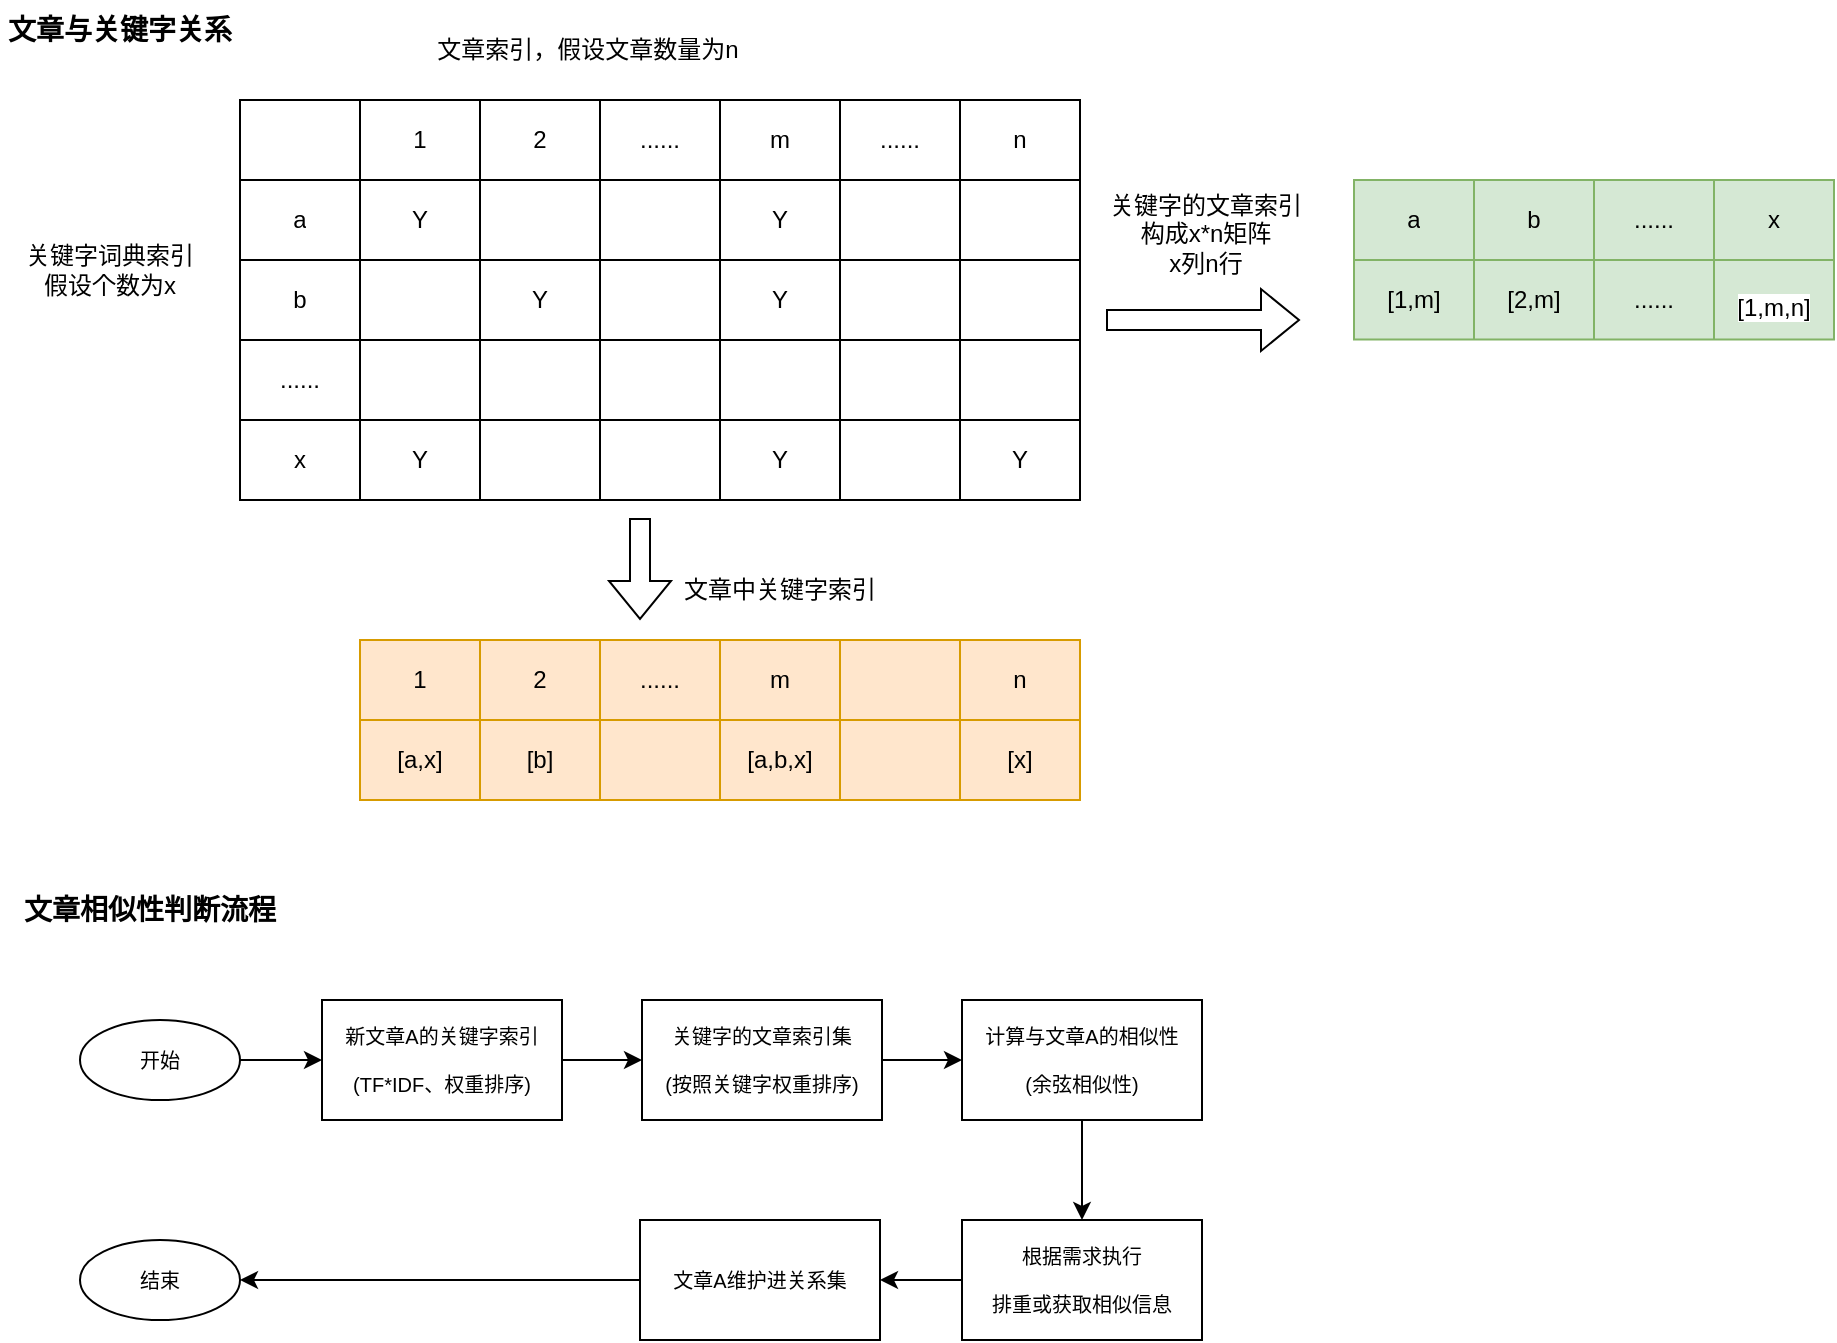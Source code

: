 <mxfile version="20.5.1" type="github">
  <diagram id="DIAP0rgEsRP4YWkrVaqc" name="Page-1">
    <mxGraphModel dx="931" dy="455" grid="0" gridSize="10" guides="1" tooltips="1" connect="1" arrows="1" fold="1" page="0" pageScale="1" pageWidth="827" pageHeight="1169" math="0" shadow="0">
      <root>
        <mxCell id="0" />
        <mxCell id="1" parent="0" />
        <mxCell id="4ttfHNu47AGCeJMSHEzC-1" value="" style="shape=table;startSize=0;container=1;collapsible=0;childLayout=tableLayout;" parent="1" vertex="1">
          <mxGeometry x="200" y="180" width="420" height="200" as="geometry" />
        </mxCell>
        <mxCell id="4ttfHNu47AGCeJMSHEzC-2" value="" style="shape=tableRow;horizontal=0;startSize=0;swimlaneHead=0;swimlaneBody=0;top=0;left=0;bottom=0;right=0;collapsible=0;dropTarget=0;fillColor=none;points=[[0,0.5],[1,0.5]];portConstraint=eastwest;" parent="4ttfHNu47AGCeJMSHEzC-1" vertex="1">
          <mxGeometry width="420" height="40" as="geometry" />
        </mxCell>
        <mxCell id="4ttfHNu47AGCeJMSHEzC-3" value="" style="shape=partialRectangle;html=1;whiteSpace=wrap;connectable=0;overflow=hidden;fillColor=none;top=0;left=0;bottom=0;right=0;pointerEvents=1;" parent="4ttfHNu47AGCeJMSHEzC-2" vertex="1">
          <mxGeometry width="60" height="40" as="geometry">
            <mxRectangle width="60" height="40" as="alternateBounds" />
          </mxGeometry>
        </mxCell>
        <mxCell id="4ttfHNu47AGCeJMSHEzC-4" value="1" style="shape=partialRectangle;html=1;whiteSpace=wrap;connectable=0;overflow=hidden;fillColor=none;top=0;left=0;bottom=0;right=0;pointerEvents=1;" parent="4ttfHNu47AGCeJMSHEzC-2" vertex="1">
          <mxGeometry x="60" width="60" height="40" as="geometry">
            <mxRectangle width="60" height="40" as="alternateBounds" />
          </mxGeometry>
        </mxCell>
        <mxCell id="4ttfHNu47AGCeJMSHEzC-5" value="2" style="shape=partialRectangle;html=1;whiteSpace=wrap;connectable=0;overflow=hidden;fillColor=none;top=0;left=0;bottom=0;right=0;pointerEvents=1;" parent="4ttfHNu47AGCeJMSHEzC-2" vertex="1">
          <mxGeometry x="120" width="60" height="40" as="geometry">
            <mxRectangle width="60" height="40" as="alternateBounds" />
          </mxGeometry>
        </mxCell>
        <mxCell id="4ttfHNu47AGCeJMSHEzC-6" value="......" style="shape=partialRectangle;html=1;whiteSpace=wrap;connectable=0;overflow=hidden;fillColor=none;top=0;left=0;bottom=0;right=0;pointerEvents=1;" parent="4ttfHNu47AGCeJMSHEzC-2" vertex="1">
          <mxGeometry x="180" width="60" height="40" as="geometry">
            <mxRectangle width="60" height="40" as="alternateBounds" />
          </mxGeometry>
        </mxCell>
        <mxCell id="4ttfHNu47AGCeJMSHEzC-7" value="m" style="shape=partialRectangle;html=1;whiteSpace=wrap;connectable=0;overflow=hidden;fillColor=none;top=0;left=0;bottom=0;right=0;pointerEvents=1;" parent="4ttfHNu47AGCeJMSHEzC-2" vertex="1">
          <mxGeometry x="240" width="60" height="40" as="geometry">
            <mxRectangle width="60" height="40" as="alternateBounds" />
          </mxGeometry>
        </mxCell>
        <mxCell id="4ttfHNu47AGCeJMSHEzC-8" value="......" style="shape=partialRectangle;html=1;whiteSpace=wrap;connectable=0;overflow=hidden;fillColor=none;top=0;left=0;bottom=0;right=0;pointerEvents=1;" parent="4ttfHNu47AGCeJMSHEzC-2" vertex="1">
          <mxGeometry x="300" width="60" height="40" as="geometry">
            <mxRectangle width="60" height="40" as="alternateBounds" />
          </mxGeometry>
        </mxCell>
        <mxCell id="4ttfHNu47AGCeJMSHEzC-9" value="n" style="shape=partialRectangle;html=1;whiteSpace=wrap;connectable=0;overflow=hidden;fillColor=none;top=0;left=0;bottom=0;right=0;pointerEvents=1;" parent="4ttfHNu47AGCeJMSHEzC-2" vertex="1">
          <mxGeometry x="360" width="60" height="40" as="geometry">
            <mxRectangle width="60" height="40" as="alternateBounds" />
          </mxGeometry>
        </mxCell>
        <mxCell id="4ttfHNu47AGCeJMSHEzC-10" value="" style="shape=tableRow;horizontal=0;startSize=0;swimlaneHead=0;swimlaneBody=0;top=0;left=0;bottom=0;right=0;collapsible=0;dropTarget=0;fillColor=none;points=[[0,0.5],[1,0.5]];portConstraint=eastwest;" parent="4ttfHNu47AGCeJMSHEzC-1" vertex="1">
          <mxGeometry y="40" width="420" height="40" as="geometry" />
        </mxCell>
        <mxCell id="4ttfHNu47AGCeJMSHEzC-11" value="a" style="shape=partialRectangle;html=1;whiteSpace=wrap;connectable=0;overflow=hidden;fillColor=none;top=0;left=0;bottom=0;right=0;pointerEvents=1;" parent="4ttfHNu47AGCeJMSHEzC-10" vertex="1">
          <mxGeometry width="60" height="40" as="geometry">
            <mxRectangle width="60" height="40" as="alternateBounds" />
          </mxGeometry>
        </mxCell>
        <mxCell id="4ttfHNu47AGCeJMSHEzC-12" value="Y" style="shape=partialRectangle;html=1;whiteSpace=wrap;connectable=0;overflow=hidden;fillColor=none;top=0;left=0;bottom=0;right=0;pointerEvents=1;" parent="4ttfHNu47AGCeJMSHEzC-10" vertex="1">
          <mxGeometry x="60" width="60" height="40" as="geometry">
            <mxRectangle width="60" height="40" as="alternateBounds" />
          </mxGeometry>
        </mxCell>
        <mxCell id="4ttfHNu47AGCeJMSHEzC-13" value="" style="shape=partialRectangle;html=1;whiteSpace=wrap;connectable=0;overflow=hidden;fillColor=none;top=0;left=0;bottom=0;right=0;pointerEvents=1;" parent="4ttfHNu47AGCeJMSHEzC-10" vertex="1">
          <mxGeometry x="120" width="60" height="40" as="geometry">
            <mxRectangle width="60" height="40" as="alternateBounds" />
          </mxGeometry>
        </mxCell>
        <mxCell id="4ttfHNu47AGCeJMSHEzC-14" value="" style="shape=partialRectangle;html=1;whiteSpace=wrap;connectable=0;overflow=hidden;fillColor=none;top=0;left=0;bottom=0;right=0;pointerEvents=1;" parent="4ttfHNu47AGCeJMSHEzC-10" vertex="1">
          <mxGeometry x="180" width="60" height="40" as="geometry">
            <mxRectangle width="60" height="40" as="alternateBounds" />
          </mxGeometry>
        </mxCell>
        <mxCell id="4ttfHNu47AGCeJMSHEzC-15" value="Y" style="shape=partialRectangle;html=1;whiteSpace=wrap;connectable=0;overflow=hidden;fillColor=none;top=0;left=0;bottom=0;right=0;pointerEvents=1;" parent="4ttfHNu47AGCeJMSHEzC-10" vertex="1">
          <mxGeometry x="240" width="60" height="40" as="geometry">
            <mxRectangle width="60" height="40" as="alternateBounds" />
          </mxGeometry>
        </mxCell>
        <mxCell id="4ttfHNu47AGCeJMSHEzC-16" value="" style="shape=partialRectangle;html=1;whiteSpace=wrap;connectable=0;overflow=hidden;fillColor=none;top=0;left=0;bottom=0;right=0;pointerEvents=1;" parent="4ttfHNu47AGCeJMSHEzC-10" vertex="1">
          <mxGeometry x="300" width="60" height="40" as="geometry">
            <mxRectangle width="60" height="40" as="alternateBounds" />
          </mxGeometry>
        </mxCell>
        <mxCell id="4ttfHNu47AGCeJMSHEzC-17" value="" style="shape=partialRectangle;html=1;whiteSpace=wrap;connectable=0;overflow=hidden;fillColor=none;top=0;left=0;bottom=0;right=0;pointerEvents=1;" parent="4ttfHNu47AGCeJMSHEzC-10" vertex="1">
          <mxGeometry x="360" width="60" height="40" as="geometry">
            <mxRectangle width="60" height="40" as="alternateBounds" />
          </mxGeometry>
        </mxCell>
        <mxCell id="4ttfHNu47AGCeJMSHEzC-18" value="" style="shape=tableRow;horizontal=0;startSize=0;swimlaneHead=0;swimlaneBody=0;top=0;left=0;bottom=0;right=0;collapsible=0;dropTarget=0;fillColor=none;points=[[0,0.5],[1,0.5]];portConstraint=eastwest;" parent="4ttfHNu47AGCeJMSHEzC-1" vertex="1">
          <mxGeometry y="80" width="420" height="40" as="geometry" />
        </mxCell>
        <mxCell id="4ttfHNu47AGCeJMSHEzC-19" value="b" style="shape=partialRectangle;html=1;whiteSpace=wrap;connectable=0;overflow=hidden;fillColor=none;top=0;left=0;bottom=0;right=0;pointerEvents=1;" parent="4ttfHNu47AGCeJMSHEzC-18" vertex="1">
          <mxGeometry width="60" height="40" as="geometry">
            <mxRectangle width="60" height="40" as="alternateBounds" />
          </mxGeometry>
        </mxCell>
        <mxCell id="4ttfHNu47AGCeJMSHEzC-20" value="" style="shape=partialRectangle;html=1;whiteSpace=wrap;connectable=0;overflow=hidden;fillColor=none;top=0;left=0;bottom=0;right=0;pointerEvents=1;" parent="4ttfHNu47AGCeJMSHEzC-18" vertex="1">
          <mxGeometry x="60" width="60" height="40" as="geometry">
            <mxRectangle width="60" height="40" as="alternateBounds" />
          </mxGeometry>
        </mxCell>
        <mxCell id="4ttfHNu47AGCeJMSHEzC-21" value="Y" style="shape=partialRectangle;html=1;whiteSpace=wrap;connectable=0;overflow=hidden;fillColor=none;top=0;left=0;bottom=0;right=0;pointerEvents=1;" parent="4ttfHNu47AGCeJMSHEzC-18" vertex="1">
          <mxGeometry x="120" width="60" height="40" as="geometry">
            <mxRectangle width="60" height="40" as="alternateBounds" />
          </mxGeometry>
        </mxCell>
        <mxCell id="4ttfHNu47AGCeJMSHEzC-22" value="" style="shape=partialRectangle;html=1;whiteSpace=wrap;connectable=0;overflow=hidden;fillColor=none;top=0;left=0;bottom=0;right=0;pointerEvents=1;" parent="4ttfHNu47AGCeJMSHEzC-18" vertex="1">
          <mxGeometry x="180" width="60" height="40" as="geometry">
            <mxRectangle width="60" height="40" as="alternateBounds" />
          </mxGeometry>
        </mxCell>
        <mxCell id="4ttfHNu47AGCeJMSHEzC-23" value="Y" style="shape=partialRectangle;html=1;whiteSpace=wrap;connectable=0;overflow=hidden;fillColor=none;top=0;left=0;bottom=0;right=0;pointerEvents=1;" parent="4ttfHNu47AGCeJMSHEzC-18" vertex="1">
          <mxGeometry x="240" width="60" height="40" as="geometry">
            <mxRectangle width="60" height="40" as="alternateBounds" />
          </mxGeometry>
        </mxCell>
        <mxCell id="4ttfHNu47AGCeJMSHEzC-24" value="" style="shape=partialRectangle;html=1;whiteSpace=wrap;connectable=0;overflow=hidden;fillColor=none;top=0;left=0;bottom=0;right=0;pointerEvents=1;" parent="4ttfHNu47AGCeJMSHEzC-18" vertex="1">
          <mxGeometry x="300" width="60" height="40" as="geometry">
            <mxRectangle width="60" height="40" as="alternateBounds" />
          </mxGeometry>
        </mxCell>
        <mxCell id="4ttfHNu47AGCeJMSHEzC-25" value="" style="shape=partialRectangle;html=1;whiteSpace=wrap;connectable=0;overflow=hidden;fillColor=none;top=0;left=0;bottom=0;right=0;pointerEvents=1;" parent="4ttfHNu47AGCeJMSHEzC-18" vertex="1">
          <mxGeometry x="360" width="60" height="40" as="geometry">
            <mxRectangle width="60" height="40" as="alternateBounds" />
          </mxGeometry>
        </mxCell>
        <mxCell id="4ttfHNu47AGCeJMSHEzC-36" style="shape=tableRow;horizontal=0;startSize=0;swimlaneHead=0;swimlaneBody=0;top=0;left=0;bottom=0;right=0;collapsible=0;dropTarget=0;fillColor=none;points=[[0,0.5],[1,0.5]];portConstraint=eastwest;" parent="4ttfHNu47AGCeJMSHEzC-1" vertex="1">
          <mxGeometry y="120" width="420" height="40" as="geometry" />
        </mxCell>
        <mxCell id="4ttfHNu47AGCeJMSHEzC-37" value="......" style="shape=partialRectangle;html=1;whiteSpace=wrap;connectable=0;overflow=hidden;fillColor=none;top=0;left=0;bottom=0;right=0;pointerEvents=1;" parent="4ttfHNu47AGCeJMSHEzC-36" vertex="1">
          <mxGeometry width="60" height="40" as="geometry">
            <mxRectangle width="60" height="40" as="alternateBounds" />
          </mxGeometry>
        </mxCell>
        <mxCell id="4ttfHNu47AGCeJMSHEzC-38" style="shape=partialRectangle;html=1;whiteSpace=wrap;connectable=0;overflow=hidden;fillColor=none;top=0;left=0;bottom=0;right=0;pointerEvents=1;" parent="4ttfHNu47AGCeJMSHEzC-36" vertex="1">
          <mxGeometry x="60" width="60" height="40" as="geometry">
            <mxRectangle width="60" height="40" as="alternateBounds" />
          </mxGeometry>
        </mxCell>
        <mxCell id="4ttfHNu47AGCeJMSHEzC-39" style="shape=partialRectangle;html=1;whiteSpace=wrap;connectable=0;overflow=hidden;fillColor=none;top=0;left=0;bottom=0;right=0;pointerEvents=1;" parent="4ttfHNu47AGCeJMSHEzC-36" vertex="1">
          <mxGeometry x="120" width="60" height="40" as="geometry">
            <mxRectangle width="60" height="40" as="alternateBounds" />
          </mxGeometry>
        </mxCell>
        <mxCell id="4ttfHNu47AGCeJMSHEzC-40" style="shape=partialRectangle;html=1;whiteSpace=wrap;connectable=0;overflow=hidden;fillColor=none;top=0;left=0;bottom=0;right=0;pointerEvents=1;" parent="4ttfHNu47AGCeJMSHEzC-36" vertex="1">
          <mxGeometry x="180" width="60" height="40" as="geometry">
            <mxRectangle width="60" height="40" as="alternateBounds" />
          </mxGeometry>
        </mxCell>
        <mxCell id="4ttfHNu47AGCeJMSHEzC-41" style="shape=partialRectangle;html=1;whiteSpace=wrap;connectable=0;overflow=hidden;fillColor=none;top=0;left=0;bottom=0;right=0;pointerEvents=1;" parent="4ttfHNu47AGCeJMSHEzC-36" vertex="1">
          <mxGeometry x="240" width="60" height="40" as="geometry">
            <mxRectangle width="60" height="40" as="alternateBounds" />
          </mxGeometry>
        </mxCell>
        <mxCell id="4ttfHNu47AGCeJMSHEzC-42" style="shape=partialRectangle;html=1;whiteSpace=wrap;connectable=0;overflow=hidden;fillColor=none;top=0;left=0;bottom=0;right=0;pointerEvents=1;" parent="4ttfHNu47AGCeJMSHEzC-36" vertex="1">
          <mxGeometry x="300" width="60" height="40" as="geometry">
            <mxRectangle width="60" height="40" as="alternateBounds" />
          </mxGeometry>
        </mxCell>
        <mxCell id="4ttfHNu47AGCeJMSHEzC-43" style="shape=partialRectangle;html=1;whiteSpace=wrap;connectable=0;overflow=hidden;fillColor=none;top=0;left=0;bottom=0;right=0;pointerEvents=1;" parent="4ttfHNu47AGCeJMSHEzC-36" vertex="1">
          <mxGeometry x="360" width="60" height="40" as="geometry">
            <mxRectangle width="60" height="40" as="alternateBounds" />
          </mxGeometry>
        </mxCell>
        <mxCell id="4ttfHNu47AGCeJMSHEzC-44" style="shape=tableRow;horizontal=0;startSize=0;swimlaneHead=0;swimlaneBody=0;top=0;left=0;bottom=0;right=0;collapsible=0;dropTarget=0;fillColor=none;points=[[0,0.5],[1,0.5]];portConstraint=eastwest;" parent="4ttfHNu47AGCeJMSHEzC-1" vertex="1">
          <mxGeometry y="160" width="420" height="40" as="geometry" />
        </mxCell>
        <mxCell id="4ttfHNu47AGCeJMSHEzC-45" value="x" style="shape=partialRectangle;html=1;whiteSpace=wrap;connectable=0;overflow=hidden;fillColor=none;top=0;left=0;bottom=0;right=0;pointerEvents=1;" parent="4ttfHNu47AGCeJMSHEzC-44" vertex="1">
          <mxGeometry width="60" height="40" as="geometry">
            <mxRectangle width="60" height="40" as="alternateBounds" />
          </mxGeometry>
        </mxCell>
        <mxCell id="4ttfHNu47AGCeJMSHEzC-46" value="Y" style="shape=partialRectangle;html=1;whiteSpace=wrap;connectable=0;overflow=hidden;fillColor=none;top=0;left=0;bottom=0;right=0;pointerEvents=1;" parent="4ttfHNu47AGCeJMSHEzC-44" vertex="1">
          <mxGeometry x="60" width="60" height="40" as="geometry">
            <mxRectangle width="60" height="40" as="alternateBounds" />
          </mxGeometry>
        </mxCell>
        <mxCell id="4ttfHNu47AGCeJMSHEzC-47" style="shape=partialRectangle;html=1;whiteSpace=wrap;connectable=0;overflow=hidden;fillColor=none;top=0;left=0;bottom=0;right=0;pointerEvents=1;" parent="4ttfHNu47AGCeJMSHEzC-44" vertex="1">
          <mxGeometry x="120" width="60" height="40" as="geometry">
            <mxRectangle width="60" height="40" as="alternateBounds" />
          </mxGeometry>
        </mxCell>
        <mxCell id="4ttfHNu47AGCeJMSHEzC-48" style="shape=partialRectangle;html=1;whiteSpace=wrap;connectable=0;overflow=hidden;fillColor=none;top=0;left=0;bottom=0;right=0;pointerEvents=1;" parent="4ttfHNu47AGCeJMSHEzC-44" vertex="1">
          <mxGeometry x="180" width="60" height="40" as="geometry">
            <mxRectangle width="60" height="40" as="alternateBounds" />
          </mxGeometry>
        </mxCell>
        <mxCell id="4ttfHNu47AGCeJMSHEzC-49" value="Y" style="shape=partialRectangle;html=1;whiteSpace=wrap;connectable=0;overflow=hidden;fillColor=none;top=0;left=0;bottom=0;right=0;pointerEvents=1;" parent="4ttfHNu47AGCeJMSHEzC-44" vertex="1">
          <mxGeometry x="240" width="60" height="40" as="geometry">
            <mxRectangle width="60" height="40" as="alternateBounds" />
          </mxGeometry>
        </mxCell>
        <mxCell id="4ttfHNu47AGCeJMSHEzC-50" style="shape=partialRectangle;html=1;whiteSpace=wrap;connectable=0;overflow=hidden;fillColor=none;top=0;left=0;bottom=0;right=0;pointerEvents=1;" parent="4ttfHNu47AGCeJMSHEzC-44" vertex="1">
          <mxGeometry x="300" width="60" height="40" as="geometry">
            <mxRectangle width="60" height="40" as="alternateBounds" />
          </mxGeometry>
        </mxCell>
        <mxCell id="4ttfHNu47AGCeJMSHEzC-51" value="Y" style="shape=partialRectangle;html=1;whiteSpace=wrap;connectable=0;overflow=hidden;fillColor=none;top=0;left=0;bottom=0;right=0;pointerEvents=1;" parent="4ttfHNu47AGCeJMSHEzC-44" vertex="1">
          <mxGeometry x="360" width="60" height="40" as="geometry">
            <mxRectangle width="60" height="40" as="alternateBounds" />
          </mxGeometry>
        </mxCell>
        <mxCell id="4ttfHNu47AGCeJMSHEzC-34" value="文章索引，假设文章数量为n" style="text;html=1;strokeColor=none;fillColor=none;align=center;verticalAlign=middle;whiteSpace=wrap;rounded=0;" parent="1" vertex="1">
          <mxGeometry x="290" y="140" width="168" height="30" as="geometry" />
        </mxCell>
        <mxCell id="4ttfHNu47AGCeJMSHEzC-35" value="关键字词典索引&lt;br&gt;假设个数为x" style="text;html=1;strokeColor=none;fillColor=none;align=center;verticalAlign=middle;whiteSpace=wrap;rounded=0;" parent="1" vertex="1">
          <mxGeometry x="90" y="250" width="90" height="30" as="geometry" />
        </mxCell>
        <mxCell id="4ttfHNu47AGCeJMSHEzC-54" value="" style="shape=table;startSize=0;container=1;collapsible=0;childLayout=tableLayout;fillColor=#d5e8d4;strokeColor=#82b366;direction=west;flipV=0;" parent="1" vertex="1">
          <mxGeometry x="757" y="220" width="240" height="79.709" as="geometry" />
        </mxCell>
        <mxCell id="4ttfHNu47AGCeJMSHEzC-55" value="" style="shape=tableRow;horizontal=0;startSize=0;swimlaneHead=0;swimlaneBody=0;top=0;left=0;bottom=0;right=0;collapsible=0;dropTarget=0;fillColor=none;points=[[0,0.5],[1,0.5]];portConstraint=eastwest;" parent="4ttfHNu47AGCeJMSHEzC-54" vertex="1">
          <mxGeometry width="240" height="40" as="geometry" />
        </mxCell>
        <mxCell id="4ttfHNu47AGCeJMSHEzC-83" value="a" style="shape=partialRectangle;html=1;whiteSpace=wrap;connectable=0;overflow=hidden;fillColor=none;top=0;left=0;bottom=0;right=0;pointerEvents=1;" parent="4ttfHNu47AGCeJMSHEzC-55" vertex="1">
          <mxGeometry width="60" height="40" as="geometry">
            <mxRectangle width="60" height="40" as="alternateBounds" />
          </mxGeometry>
        </mxCell>
        <mxCell id="4ttfHNu47AGCeJMSHEzC-56" value="b" style="shape=partialRectangle;html=1;whiteSpace=wrap;connectable=0;overflow=hidden;fillColor=none;top=0;left=0;bottom=0;right=0;pointerEvents=1;" parent="4ttfHNu47AGCeJMSHEzC-55" vertex="1">
          <mxGeometry x="60" width="60" height="40" as="geometry">
            <mxRectangle width="60" height="40" as="alternateBounds" />
          </mxGeometry>
        </mxCell>
        <mxCell id="nVA0OMW3I46OpSU-Q6Cg-5" value="......" style="shape=partialRectangle;html=1;whiteSpace=wrap;connectable=0;overflow=hidden;fillColor=none;top=0;left=0;bottom=0;right=0;pointerEvents=1;" vertex="1" parent="4ttfHNu47AGCeJMSHEzC-55">
          <mxGeometry x="120" width="60" height="40" as="geometry">
            <mxRectangle width="60" height="40" as="alternateBounds" />
          </mxGeometry>
        </mxCell>
        <mxCell id="nVA0OMW3I46OpSU-Q6Cg-1" value="x" style="shape=partialRectangle;html=1;whiteSpace=wrap;connectable=0;overflow=hidden;fillColor=none;top=0;left=0;bottom=0;right=0;pointerEvents=1;" vertex="1" parent="4ttfHNu47AGCeJMSHEzC-55">
          <mxGeometry x="180" width="60" height="40" as="geometry">
            <mxRectangle width="60" height="40" as="alternateBounds" />
          </mxGeometry>
        </mxCell>
        <mxCell id="4ttfHNu47AGCeJMSHEzC-57" value="" style="shape=tableRow;horizontal=0;startSize=0;swimlaneHead=0;swimlaneBody=0;top=0;left=0;bottom=0;right=0;collapsible=0;dropTarget=0;fillColor=none;points=[[0,0.5],[1,0.5]];portConstraint=eastwest;" parent="4ttfHNu47AGCeJMSHEzC-54" vertex="1">
          <mxGeometry y="40" width="240" height="40" as="geometry" />
        </mxCell>
        <mxCell id="4ttfHNu47AGCeJMSHEzC-84" value="[1,m]" style="shape=partialRectangle;html=1;whiteSpace=wrap;connectable=0;overflow=hidden;fillColor=none;top=0;left=0;bottom=0;right=0;pointerEvents=1;" parent="4ttfHNu47AGCeJMSHEzC-57" vertex="1">
          <mxGeometry width="60" height="40" as="geometry">
            <mxRectangle width="60" height="40" as="alternateBounds" />
          </mxGeometry>
        </mxCell>
        <mxCell id="4ttfHNu47AGCeJMSHEzC-58" value="[2,m]" style="shape=partialRectangle;html=1;whiteSpace=wrap;connectable=0;overflow=hidden;fillColor=none;top=0;left=0;bottom=0;right=0;pointerEvents=1;" parent="4ttfHNu47AGCeJMSHEzC-57" vertex="1">
          <mxGeometry x="60" width="60" height="40" as="geometry">
            <mxRectangle width="60" height="40" as="alternateBounds" />
          </mxGeometry>
        </mxCell>
        <mxCell id="nVA0OMW3I46OpSU-Q6Cg-6" value="......" style="shape=partialRectangle;html=1;whiteSpace=wrap;connectable=0;overflow=hidden;fillColor=none;top=0;left=0;bottom=0;right=0;pointerEvents=1;" vertex="1" parent="4ttfHNu47AGCeJMSHEzC-57">
          <mxGeometry x="120" width="60" height="40" as="geometry">
            <mxRectangle width="60" height="40" as="alternateBounds" />
          </mxGeometry>
        </mxCell>
        <mxCell id="nVA0OMW3I46OpSU-Q6Cg-2" value="&#xa;&lt;span style=&quot;color: rgb(0, 0, 0); font-family: Helvetica; font-size: 12px; font-style: normal; font-variant-ligatures: normal; font-variant-caps: normal; font-weight: 400; letter-spacing: normal; orphans: 2; text-align: center; text-indent: 0px; text-transform: none; widows: 2; word-spacing: 0px; -webkit-text-stroke-width: 0px; background-color: rgb(255, 255, 255); text-decoration-thickness: initial; text-decoration-style: initial; text-decoration-color: initial; float: none; display: inline !important;&quot;&gt;[1,m,n]&lt;/span&gt;&#xa;&#xa;" style="shape=partialRectangle;html=1;whiteSpace=wrap;connectable=0;overflow=hidden;fillColor=none;top=0;left=0;bottom=0;right=0;pointerEvents=1;" vertex="1" parent="4ttfHNu47AGCeJMSHEzC-57">
          <mxGeometry x="180" width="60" height="40" as="geometry">
            <mxRectangle width="60" height="40" as="alternateBounds" />
          </mxGeometry>
        </mxCell>
        <mxCell id="4ttfHNu47AGCeJMSHEzC-63" value="" style="shape=flexArrow;endArrow=classic;html=1;rounded=0;" parent="1" edge="1">
          <mxGeometry width="50" height="50" relative="1" as="geometry">
            <mxPoint x="633" y="290" as="sourcePoint" />
            <mxPoint x="730" y="290" as="targetPoint" />
          </mxGeometry>
        </mxCell>
        <mxCell id="4ttfHNu47AGCeJMSHEzC-64" value="关键字的文章索引&lt;br&gt;构成x*n矩阵&lt;br&gt;x列n行" style="text;html=1;strokeColor=none;fillColor=none;align=center;verticalAlign=middle;whiteSpace=wrap;rounded=0;" parent="1" vertex="1">
          <mxGeometry x="633" y="224" width="100" height="46" as="geometry" />
        </mxCell>
        <mxCell id="4ttfHNu47AGCeJMSHEzC-65" value="" style="shape=table;startSize=0;container=1;collapsible=0;childLayout=tableLayout;fillColor=#ffe6cc;strokeColor=#d79b00;" parent="1" vertex="1">
          <mxGeometry x="260" y="450" width="360" height="80" as="geometry" />
        </mxCell>
        <mxCell id="4ttfHNu47AGCeJMSHEzC-76" style="shape=tableRow;horizontal=0;startSize=0;swimlaneHead=0;swimlaneBody=0;top=0;left=0;bottom=0;right=0;collapsible=0;dropTarget=0;fillColor=none;points=[[0,0.5],[1,0.5]];portConstraint=eastwest;" parent="4ttfHNu47AGCeJMSHEzC-65" vertex="1">
          <mxGeometry width="360" height="40" as="geometry" />
        </mxCell>
        <mxCell id="4ttfHNu47AGCeJMSHEzC-77" value="1" style="shape=partialRectangle;html=1;whiteSpace=wrap;connectable=0;overflow=hidden;fillColor=none;top=0;left=0;bottom=0;right=0;pointerEvents=1;" parent="4ttfHNu47AGCeJMSHEzC-76" vertex="1">
          <mxGeometry width="60" height="40" as="geometry">
            <mxRectangle width="60" height="40" as="alternateBounds" />
          </mxGeometry>
        </mxCell>
        <mxCell id="4ttfHNu47AGCeJMSHEzC-78" value="2" style="shape=partialRectangle;html=1;whiteSpace=wrap;connectable=0;overflow=hidden;fillColor=none;top=0;left=0;bottom=0;right=0;pointerEvents=1;" parent="4ttfHNu47AGCeJMSHEzC-76" vertex="1">
          <mxGeometry x="60" width="60" height="40" as="geometry">
            <mxRectangle width="60" height="40" as="alternateBounds" />
          </mxGeometry>
        </mxCell>
        <mxCell id="4ttfHNu47AGCeJMSHEzC-79" value="......" style="shape=partialRectangle;html=1;whiteSpace=wrap;connectable=0;overflow=hidden;fillColor=none;top=0;left=0;bottom=0;right=0;pointerEvents=1;" parent="4ttfHNu47AGCeJMSHEzC-76" vertex="1">
          <mxGeometry x="120" width="60" height="40" as="geometry">
            <mxRectangle width="60" height="40" as="alternateBounds" />
          </mxGeometry>
        </mxCell>
        <mxCell id="4ttfHNu47AGCeJMSHEzC-80" value="m" style="shape=partialRectangle;html=1;whiteSpace=wrap;connectable=0;overflow=hidden;fillColor=none;top=0;left=0;bottom=0;right=0;pointerEvents=1;" parent="4ttfHNu47AGCeJMSHEzC-76" vertex="1">
          <mxGeometry x="180" width="60" height="40" as="geometry">
            <mxRectangle width="60" height="40" as="alternateBounds" />
          </mxGeometry>
        </mxCell>
        <mxCell id="4ttfHNu47AGCeJMSHEzC-81" style="shape=partialRectangle;html=1;whiteSpace=wrap;connectable=0;overflow=hidden;fillColor=none;top=0;left=0;bottom=0;right=0;pointerEvents=1;" parent="4ttfHNu47AGCeJMSHEzC-76" vertex="1">
          <mxGeometry x="240" width="60" height="40" as="geometry">
            <mxRectangle width="60" height="40" as="alternateBounds" />
          </mxGeometry>
        </mxCell>
        <mxCell id="4ttfHNu47AGCeJMSHEzC-82" value="n" style="shape=partialRectangle;html=1;whiteSpace=wrap;connectable=0;overflow=hidden;fillColor=none;top=0;left=0;bottom=0;right=0;pointerEvents=1;" parent="4ttfHNu47AGCeJMSHEzC-76" vertex="1">
          <mxGeometry x="300" width="60" height="40" as="geometry">
            <mxRectangle width="60" height="40" as="alternateBounds" />
          </mxGeometry>
        </mxCell>
        <mxCell id="4ttfHNu47AGCeJMSHEzC-66" value="" style="shape=tableRow;horizontal=0;startSize=0;swimlaneHead=0;swimlaneBody=0;top=0;left=0;bottom=0;right=0;collapsible=0;dropTarget=0;fillColor=none;points=[[0,0.5],[1,0.5]];portConstraint=eastwest;" parent="4ttfHNu47AGCeJMSHEzC-65" vertex="1">
          <mxGeometry y="40" width="360" height="40" as="geometry" />
        </mxCell>
        <mxCell id="4ttfHNu47AGCeJMSHEzC-67" value="[a,x]" style="shape=partialRectangle;html=1;whiteSpace=wrap;connectable=0;overflow=hidden;fillColor=none;top=0;left=0;bottom=0;right=0;pointerEvents=1;" parent="4ttfHNu47AGCeJMSHEzC-66" vertex="1">
          <mxGeometry width="60" height="40" as="geometry">
            <mxRectangle width="60" height="40" as="alternateBounds" />
          </mxGeometry>
        </mxCell>
        <mxCell id="4ttfHNu47AGCeJMSHEzC-68" value="[b]" style="shape=partialRectangle;html=1;whiteSpace=wrap;connectable=0;overflow=hidden;fillColor=none;top=0;left=0;bottom=0;right=0;pointerEvents=1;" parent="4ttfHNu47AGCeJMSHEzC-66" vertex="1">
          <mxGeometry x="60" width="60" height="40" as="geometry">
            <mxRectangle width="60" height="40" as="alternateBounds" />
          </mxGeometry>
        </mxCell>
        <mxCell id="4ttfHNu47AGCeJMSHEzC-69" value="" style="shape=partialRectangle;html=1;whiteSpace=wrap;connectable=0;overflow=hidden;fillColor=none;top=0;left=0;bottom=0;right=0;pointerEvents=1;" parent="4ttfHNu47AGCeJMSHEzC-66" vertex="1">
          <mxGeometry x="120" width="60" height="40" as="geometry">
            <mxRectangle width="60" height="40" as="alternateBounds" />
          </mxGeometry>
        </mxCell>
        <mxCell id="4ttfHNu47AGCeJMSHEzC-70" value="[a,b,x]" style="shape=partialRectangle;html=1;whiteSpace=wrap;connectable=0;overflow=hidden;fillColor=none;top=0;left=0;bottom=0;right=0;pointerEvents=1;" parent="4ttfHNu47AGCeJMSHEzC-66" vertex="1">
          <mxGeometry x="180" width="60" height="40" as="geometry">
            <mxRectangle width="60" height="40" as="alternateBounds" />
          </mxGeometry>
        </mxCell>
        <mxCell id="4ttfHNu47AGCeJMSHEzC-71" value="" style="shape=partialRectangle;html=1;whiteSpace=wrap;connectable=0;overflow=hidden;fillColor=none;top=0;left=0;bottom=0;right=0;pointerEvents=1;" parent="4ttfHNu47AGCeJMSHEzC-66" vertex="1">
          <mxGeometry x="240" width="60" height="40" as="geometry">
            <mxRectangle width="60" height="40" as="alternateBounds" />
          </mxGeometry>
        </mxCell>
        <mxCell id="4ttfHNu47AGCeJMSHEzC-72" value="[x]" style="shape=partialRectangle;html=1;whiteSpace=wrap;connectable=0;overflow=hidden;fillColor=none;top=0;left=0;bottom=0;right=0;pointerEvents=1;" parent="4ttfHNu47AGCeJMSHEzC-66" vertex="1">
          <mxGeometry x="300" width="60" height="40" as="geometry">
            <mxRectangle width="60" height="40" as="alternateBounds" />
          </mxGeometry>
        </mxCell>
        <mxCell id="4ttfHNu47AGCeJMSHEzC-73" value="" style="shape=flexArrow;endArrow=classic;html=1;rounded=0;" parent="1" edge="1">
          <mxGeometry width="50" height="50" relative="1" as="geometry">
            <mxPoint x="400" y="389" as="sourcePoint" />
            <mxPoint x="400" y="440" as="targetPoint" />
          </mxGeometry>
        </mxCell>
        <mxCell id="4ttfHNu47AGCeJMSHEzC-74" value="文章中关键字索引" style="text;html=1;strokeColor=none;fillColor=none;align=center;verticalAlign=middle;whiteSpace=wrap;rounded=0;" parent="1" vertex="1">
          <mxGeometry x="420" y="410" width="100" height="30" as="geometry" />
        </mxCell>
        <mxCell id="4ttfHNu47AGCeJMSHEzC-75" value="&lt;b&gt;&lt;font style=&quot;font-size: 14px;&quot;&gt;文章与关键字关系&lt;/font&gt;&lt;/b&gt;" style="text;html=1;strokeColor=none;fillColor=none;align=center;verticalAlign=middle;whiteSpace=wrap;rounded=0;" parent="1" vertex="1">
          <mxGeometry x="80" y="130" width="120" height="30" as="geometry" />
        </mxCell>
        <mxCell id="4ttfHNu47AGCeJMSHEzC-95" value="" style="edgeStyle=orthogonalEdgeStyle;rounded=0;orthogonalLoop=1;jettySize=auto;html=1;fontSize=10;" parent="1" source="4ttfHNu47AGCeJMSHEzC-88" target="4ttfHNu47AGCeJMSHEzC-89" edge="1">
          <mxGeometry relative="1" as="geometry" />
        </mxCell>
        <mxCell id="4ttfHNu47AGCeJMSHEzC-88" value="开始" style="ellipse;whiteSpace=wrap;html=1;fontSize=10;" parent="1" vertex="1">
          <mxGeometry x="120" y="640" width="80" height="40" as="geometry" />
        </mxCell>
        <mxCell id="4ttfHNu47AGCeJMSHEzC-96" value="" style="edgeStyle=orthogonalEdgeStyle;rounded=0;orthogonalLoop=1;jettySize=auto;html=1;fontSize=10;" parent="1" source="4ttfHNu47AGCeJMSHEzC-89" target="4ttfHNu47AGCeJMSHEzC-90" edge="1">
          <mxGeometry relative="1" as="geometry" />
        </mxCell>
        <mxCell id="4ttfHNu47AGCeJMSHEzC-89" value="新文章A的关键字索引&lt;br&gt;&lt;br style=&quot;font-size: 10px;&quot;&gt;(TF*IDF、权重排序)" style="rounded=0;whiteSpace=wrap;html=1;fontSize=10;" parent="1" vertex="1">
          <mxGeometry x="241" y="630" width="120" height="60" as="geometry" />
        </mxCell>
        <mxCell id="4ttfHNu47AGCeJMSHEzC-97" value="" style="edgeStyle=orthogonalEdgeStyle;rounded=0;orthogonalLoop=1;jettySize=auto;html=1;fontSize=10;" parent="1" source="4ttfHNu47AGCeJMSHEzC-90" target="4ttfHNu47AGCeJMSHEzC-92" edge="1">
          <mxGeometry relative="1" as="geometry" />
        </mxCell>
        <mxCell id="4ttfHNu47AGCeJMSHEzC-90" value="关键字的文章索引集&lt;br&gt;&lt;br&gt;(按照关键字权重排序)" style="rounded=0;whiteSpace=wrap;html=1;fontSize=10;" parent="1" vertex="1">
          <mxGeometry x="401" y="630" width="120" height="60" as="geometry" />
        </mxCell>
        <mxCell id="4ttfHNu47AGCeJMSHEzC-98" value="" style="edgeStyle=orthogonalEdgeStyle;rounded=0;orthogonalLoop=1;jettySize=auto;html=1;fontSize=10;" parent="1" source="4ttfHNu47AGCeJMSHEzC-92" target="4ttfHNu47AGCeJMSHEzC-93" edge="1">
          <mxGeometry relative="1" as="geometry" />
        </mxCell>
        <mxCell id="4ttfHNu47AGCeJMSHEzC-92" value="计算与文章A的相似性&lt;br&gt;&lt;br&gt;(余弦相似性)" style="rounded=0;whiteSpace=wrap;html=1;fontSize=10;" parent="1" vertex="1">
          <mxGeometry x="561" y="630" width="120" height="60" as="geometry" />
        </mxCell>
        <mxCell id="4ttfHNu47AGCeJMSHEzC-101" value="" style="edgeStyle=orthogonalEdgeStyle;rounded=0;orthogonalLoop=1;jettySize=auto;html=1;fontSize=10;" parent="1" source="4ttfHNu47AGCeJMSHEzC-93" target="4ttfHNu47AGCeJMSHEzC-100" edge="1">
          <mxGeometry relative="1" as="geometry" />
        </mxCell>
        <mxCell id="4ttfHNu47AGCeJMSHEzC-93" value="根据需求执行&lt;br&gt;&lt;br&gt;排重或获取相似信息" style="rounded=0;whiteSpace=wrap;html=1;fontSize=10;" parent="1" vertex="1">
          <mxGeometry x="561" y="740" width="120" height="60" as="geometry" />
        </mxCell>
        <mxCell id="4ttfHNu47AGCeJMSHEzC-94" value="结束" style="ellipse;whiteSpace=wrap;html=1;fontSize=10;" parent="1" vertex="1">
          <mxGeometry x="120" y="750" width="80" height="40" as="geometry" />
        </mxCell>
        <mxCell id="4ttfHNu47AGCeJMSHEzC-102" value="" style="edgeStyle=orthogonalEdgeStyle;rounded=0;orthogonalLoop=1;jettySize=auto;html=1;fontSize=10;" parent="1" source="4ttfHNu47AGCeJMSHEzC-100" target="4ttfHNu47AGCeJMSHEzC-94" edge="1">
          <mxGeometry relative="1" as="geometry" />
        </mxCell>
        <mxCell id="4ttfHNu47AGCeJMSHEzC-100" value="文章A维护进关系集" style="whiteSpace=wrap;html=1;fontSize=10;rounded=0;" parent="1" vertex="1">
          <mxGeometry x="400" y="740" width="120" height="60" as="geometry" />
        </mxCell>
        <mxCell id="4ttfHNu47AGCeJMSHEzC-103" value="&lt;b&gt;&lt;font style=&quot;font-size: 14px;&quot;&gt;文章相似性判断流程&lt;/font&gt;&lt;/b&gt;" style="text;html=1;strokeColor=none;fillColor=none;align=center;verticalAlign=middle;whiteSpace=wrap;rounded=0;" parent="1" vertex="1">
          <mxGeometry x="90" y="570" width="130" height="30" as="geometry" />
        </mxCell>
      </root>
    </mxGraphModel>
  </diagram>
</mxfile>
